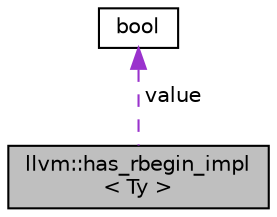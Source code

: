 digraph "llvm::has_rbegin_impl&lt; Ty &gt;"
{
 // LATEX_PDF_SIZE
  bgcolor="transparent";
  edge [fontname="Helvetica",fontsize="10",labelfontname="Helvetica",labelfontsize="10"];
  node [fontname="Helvetica",fontsize="10",shape="box"];
  Node1 [label="llvm::has_rbegin_impl\l\< Ty \>",height=0.2,width=0.4,color="black", fillcolor="grey75", style="filled", fontcolor="black",tooltip="Helper to determine if type T has a member called rbegin()."];
  Node2 -> Node1 [dir="back",color="darkorchid3",fontsize="10",style="dashed",label=" value" ,fontname="Helvetica"];
  Node2 [label="bool",height=0.2,width=0.4,color="black",URL="$classbool.html",tooltip=" "];
}
